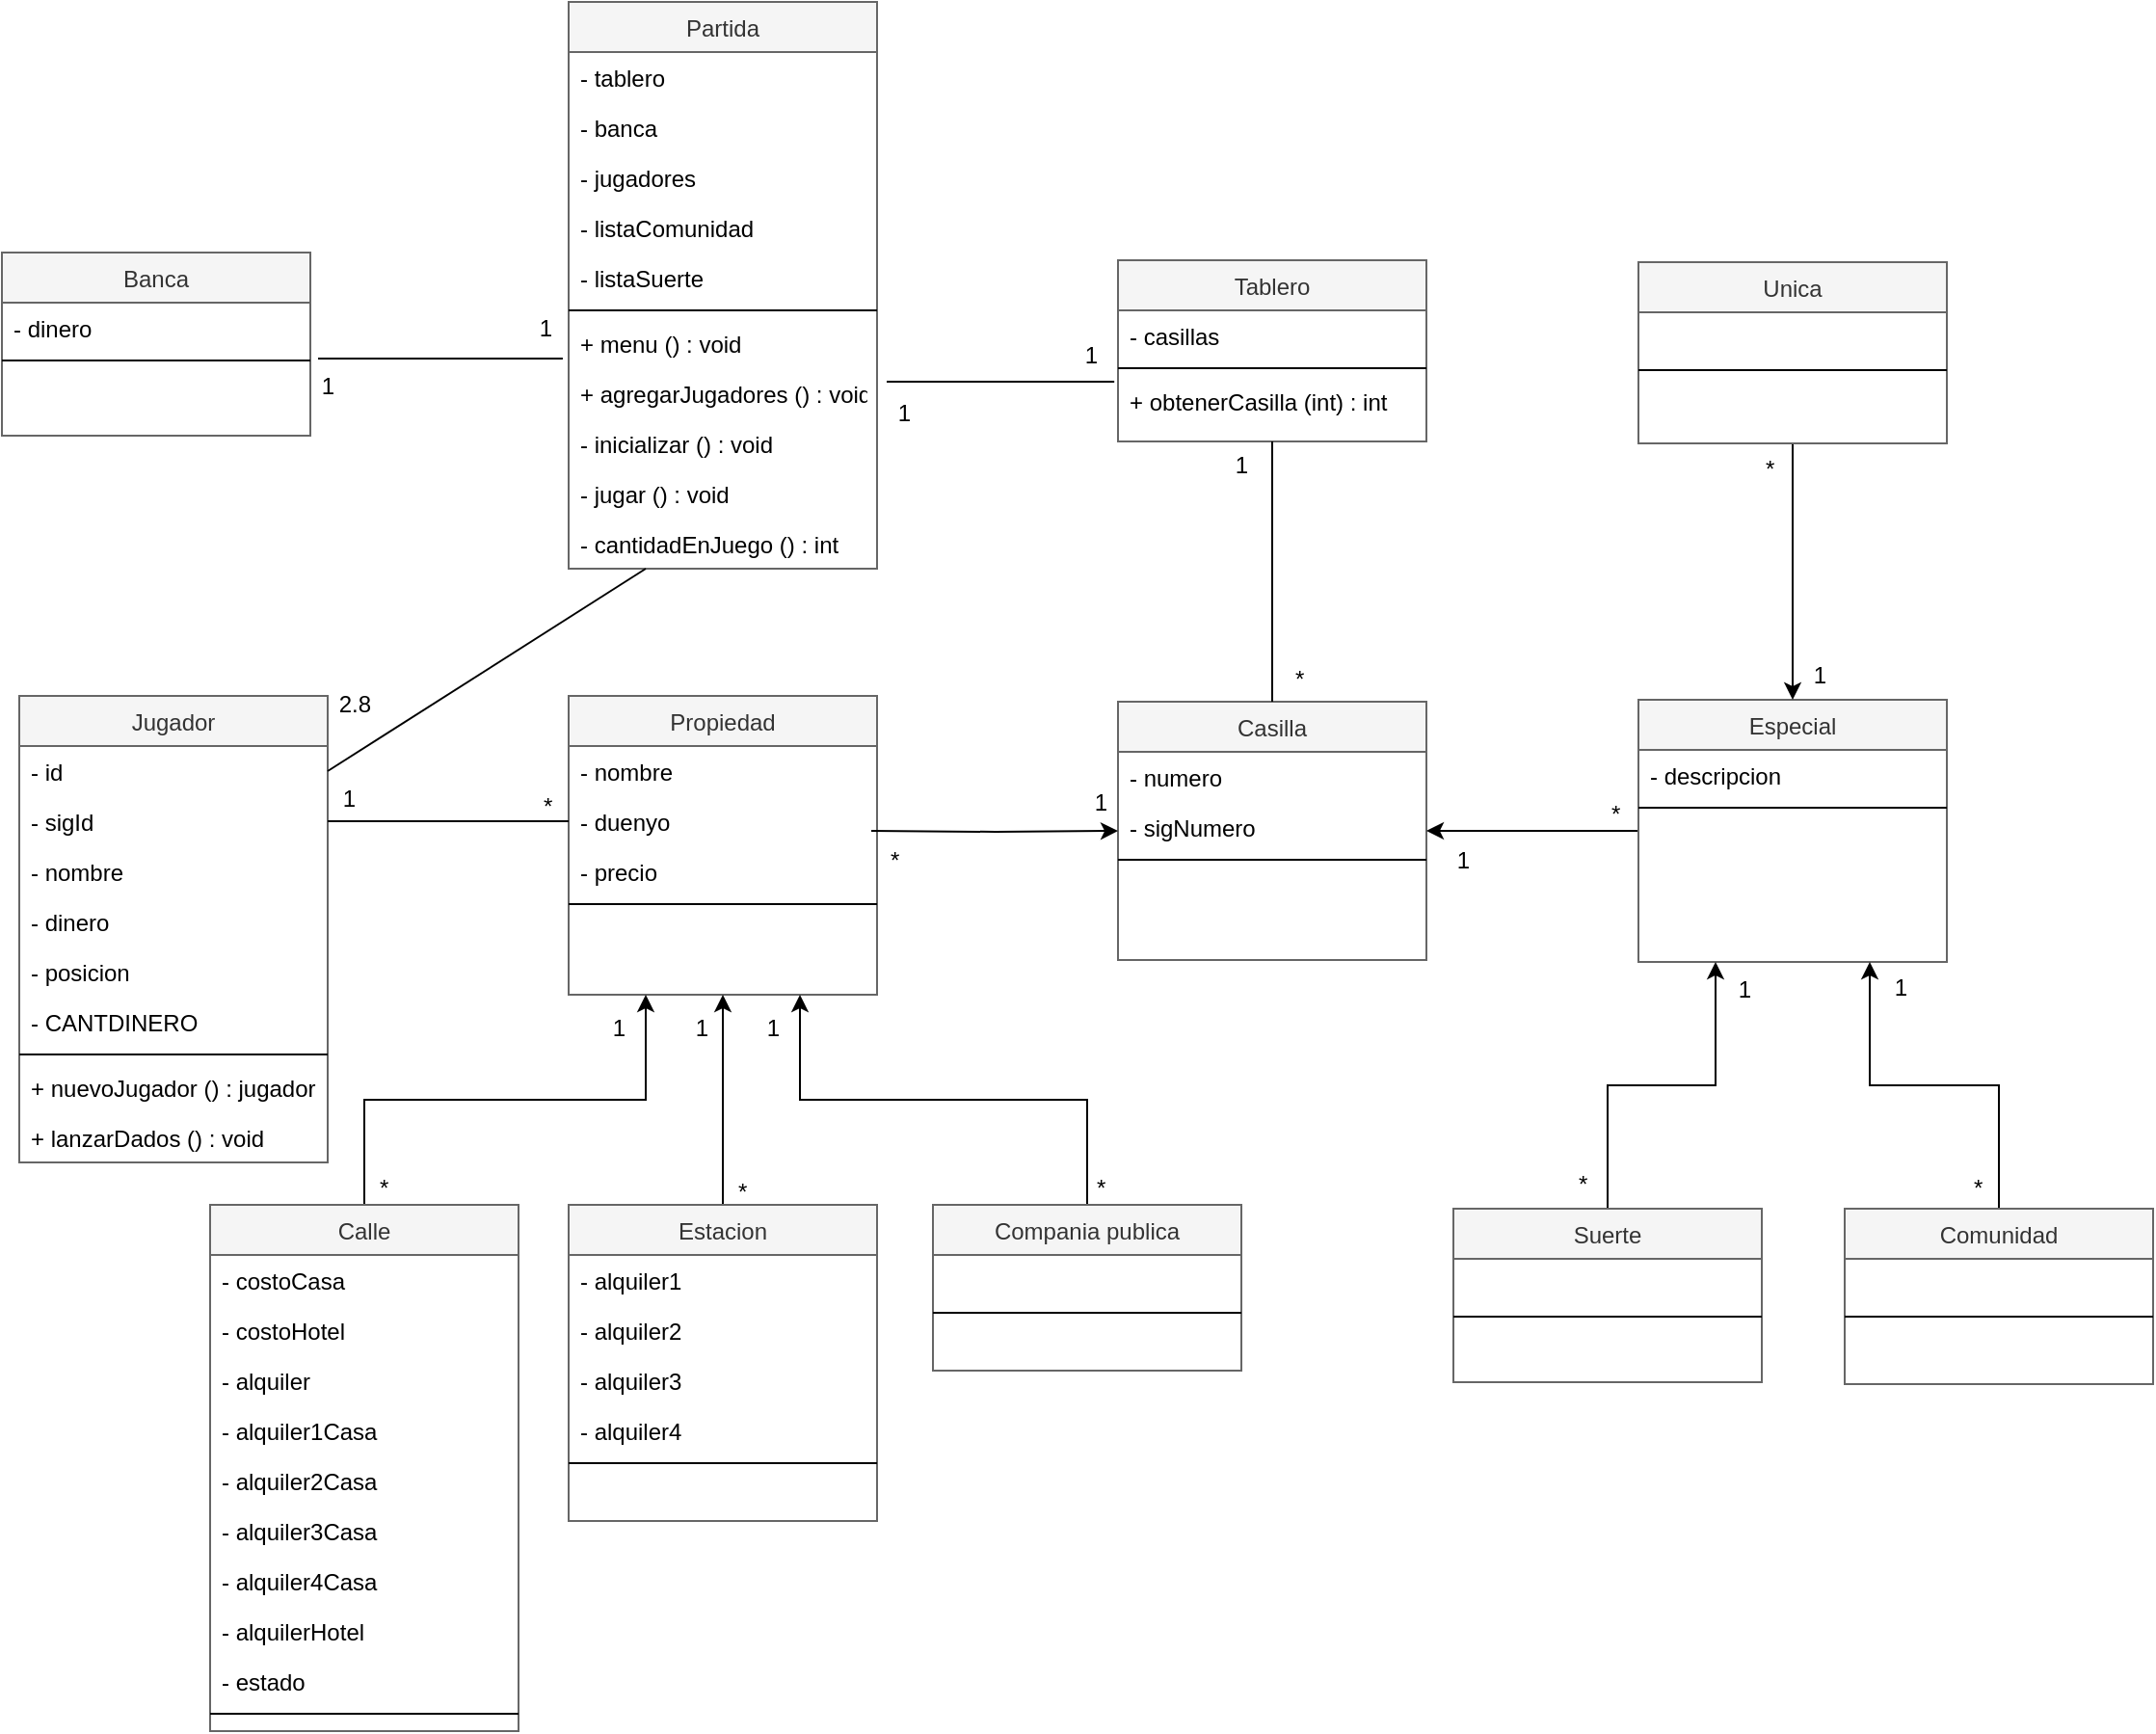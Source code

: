 <mxfile version="20.6.2" type="device"><diagram id="C5RBs43oDa-KdzZeNtuy" name="Page-1"><mxGraphModel dx="2009" dy="1981" grid="0" gridSize="10" guides="1" tooltips="1" connect="1" arrows="1" fold="1" page="1" pageScale="1" pageWidth="827" pageHeight="1169" math="0" shadow="0"><root><mxCell id="WIyWlLk6GJQsqaUBKTNV-0"/><mxCell id="WIyWlLk6GJQsqaUBKTNV-1" parent="WIyWlLk6GJQsqaUBKTNV-0"/><mxCell id="zkfFHV4jXpPFQw0GAbJ--0" value="Propiedad" style="swimlane;fontStyle=0;align=center;verticalAlign=top;childLayout=stackLayout;horizontal=1;startSize=26;horizontalStack=0;resizeParent=1;resizeLast=0;collapsible=1;marginBottom=0;rounded=0;shadow=0;strokeWidth=1;fillColor=#f5f5f5;strokeColor=#666666;fontColor=#333333;" parent="WIyWlLk6GJQsqaUBKTNV-1" vertex="1"><mxGeometry x="220" y="120" width="160" height="155" as="geometry"><mxRectangle x="230" y="140" width="160" height="26" as="alternateBounds"/></mxGeometry></mxCell><mxCell id="zkfFHV4jXpPFQw0GAbJ--1" value="- nombre" style="text;align=left;verticalAlign=top;spacingLeft=4;spacingRight=4;overflow=hidden;rotatable=0;points=[[0,0.5],[1,0.5]];portConstraint=eastwest;" parent="zkfFHV4jXpPFQw0GAbJ--0" vertex="1"><mxGeometry y="26" width="160" height="26" as="geometry"/></mxCell><mxCell id="zkfFHV4jXpPFQw0GAbJ--2" value="- duenyo" style="text;align=left;verticalAlign=top;spacingLeft=4;spacingRight=4;overflow=hidden;rotatable=0;points=[[0,0.5],[1,0.5]];portConstraint=eastwest;rounded=0;shadow=0;html=0;" parent="zkfFHV4jXpPFQw0GAbJ--0" vertex="1"><mxGeometry y="52" width="160" height="26" as="geometry"/></mxCell><mxCell id="zkfFHV4jXpPFQw0GAbJ--3" value="- precio" style="text;align=left;verticalAlign=top;spacingLeft=4;spacingRight=4;overflow=hidden;rotatable=0;points=[[0,0.5],[1,0.5]];portConstraint=eastwest;rounded=0;shadow=0;html=0;" parent="zkfFHV4jXpPFQw0GAbJ--0" vertex="1"><mxGeometry y="78" width="160" height="26" as="geometry"/></mxCell><mxCell id="zkfFHV4jXpPFQw0GAbJ--4" value="" style="line;html=1;strokeWidth=1;align=left;verticalAlign=middle;spacingTop=-1;spacingLeft=3;spacingRight=3;rotatable=0;labelPosition=right;points=[];portConstraint=eastwest;" parent="zkfFHV4jXpPFQw0GAbJ--0" vertex="1"><mxGeometry y="104" width="160" height="8" as="geometry"/></mxCell><mxCell id="zkfFHV4jXpPFQw0GAbJ--5" value="   " style="text;align=left;verticalAlign=top;spacingLeft=4;spacingRight=4;overflow=hidden;rotatable=0;points=[[0,0.5],[1,0.5]];portConstraint=eastwest;" parent="zkfFHV4jXpPFQw0GAbJ--0" vertex="1"><mxGeometry y="112" width="160" height="26" as="geometry"/></mxCell><mxCell id="VsGaquk2Kb1YiM_sSjSX-35" style="edgeStyle=orthogonalEdgeStyle;rounded=0;orthogonalLoop=1;jettySize=auto;html=1;exitX=0.5;exitY=0;exitDx=0;exitDy=0;entryX=0.25;entryY=1;entryDx=0;entryDy=0;" parent="WIyWlLk6GJQsqaUBKTNV-1" source="zkfFHV4jXpPFQw0GAbJ--6" target="zkfFHV4jXpPFQw0GAbJ--0" edge="1"><mxGeometry relative="1" as="geometry"/></mxCell><mxCell id="zkfFHV4jXpPFQw0GAbJ--6" value="Calle" style="swimlane;fontStyle=0;align=center;verticalAlign=top;childLayout=stackLayout;horizontal=1;startSize=26;horizontalStack=0;resizeParent=1;resizeLast=0;collapsible=1;marginBottom=0;rounded=0;shadow=0;strokeWidth=1;fillColor=#f5f5f5;fontColor=#333333;strokeColor=#666666;" parent="WIyWlLk6GJQsqaUBKTNV-1" vertex="1"><mxGeometry x="34" y="384" width="160" height="273" as="geometry"><mxRectangle x="130" y="380" width="160" height="26" as="alternateBounds"/></mxGeometry></mxCell><mxCell id="zkfFHV4jXpPFQw0GAbJ--7" value="- costoCasa" style="text;align=left;verticalAlign=top;spacingLeft=4;spacingRight=4;overflow=hidden;rotatable=0;points=[[0,0.5],[1,0.5]];portConstraint=eastwest;" parent="zkfFHV4jXpPFQw0GAbJ--6" vertex="1"><mxGeometry y="26" width="160" height="26" as="geometry"/></mxCell><mxCell id="VsGaquk2Kb1YiM_sSjSX-14" value="- costoHotel" style="text;align=left;verticalAlign=top;spacingLeft=4;spacingRight=4;overflow=hidden;rotatable=0;points=[[0,0.5],[1,0.5]];portConstraint=eastwest;" parent="zkfFHV4jXpPFQw0GAbJ--6" vertex="1"><mxGeometry y="52" width="160" height="26" as="geometry"/></mxCell><mxCell id="VsGaquk2Kb1YiM_sSjSX-15" value="- alquiler" style="text;align=left;verticalAlign=top;spacingLeft=4;spacingRight=4;overflow=hidden;rotatable=0;points=[[0,0.5],[1,0.5]];portConstraint=eastwest;" parent="zkfFHV4jXpPFQw0GAbJ--6" vertex="1"><mxGeometry y="78" width="160" height="26" as="geometry"/></mxCell><mxCell id="VsGaquk2Kb1YiM_sSjSX-19" value="- alquiler1Casa" style="text;align=left;verticalAlign=top;spacingLeft=4;spacingRight=4;overflow=hidden;rotatable=0;points=[[0,0.5],[1,0.5]];portConstraint=eastwest;" parent="zkfFHV4jXpPFQw0GAbJ--6" vertex="1"><mxGeometry y="104" width="160" height="26" as="geometry"/></mxCell><mxCell id="VsGaquk2Kb1YiM_sSjSX-22" value="- alquiler2Casa" style="text;align=left;verticalAlign=top;spacingLeft=4;spacingRight=4;overflow=hidden;rotatable=0;points=[[0,0.5],[1,0.5]];portConstraint=eastwest;" parent="zkfFHV4jXpPFQw0GAbJ--6" vertex="1"><mxGeometry y="130" width="160" height="26" as="geometry"/></mxCell><mxCell id="VsGaquk2Kb1YiM_sSjSX-21" value="- alquiler3Casa" style="text;align=left;verticalAlign=top;spacingLeft=4;spacingRight=4;overflow=hidden;rotatable=0;points=[[0,0.5],[1,0.5]];portConstraint=eastwest;" parent="zkfFHV4jXpPFQw0GAbJ--6" vertex="1"><mxGeometry y="156" width="160" height="26" as="geometry"/></mxCell><mxCell id="VsGaquk2Kb1YiM_sSjSX-20" value="- alquiler4Casa" style="text;align=left;verticalAlign=top;spacingLeft=4;spacingRight=4;overflow=hidden;rotatable=0;points=[[0,0.5],[1,0.5]];portConstraint=eastwest;" parent="zkfFHV4jXpPFQw0GAbJ--6" vertex="1"><mxGeometry y="182" width="160" height="26" as="geometry"/></mxCell><mxCell id="VsGaquk2Kb1YiM_sSjSX-13" value="- alquilerHotel" style="text;align=left;verticalAlign=top;spacingLeft=4;spacingRight=4;overflow=hidden;rotatable=0;points=[[0,0.5],[1,0.5]];portConstraint=eastwest;" parent="zkfFHV4jXpPFQw0GAbJ--6" vertex="1"><mxGeometry y="208" width="160" height="26" as="geometry"/></mxCell><mxCell id="l4g1ZPq2GL2OhhtErQ_M-0" value="- estado" style="text;align=left;verticalAlign=top;spacingLeft=4;spacingRight=4;overflow=hidden;rotatable=0;points=[[0,0.5],[1,0.5]];portConstraint=eastwest;" parent="zkfFHV4jXpPFQw0GAbJ--6" vertex="1"><mxGeometry y="234" width="160" height="26" as="geometry"/></mxCell><mxCell id="zkfFHV4jXpPFQw0GAbJ--9" value="" style="line;html=1;strokeWidth=1;align=left;verticalAlign=middle;spacingTop=-1;spacingLeft=3;spacingRight=3;rotatable=0;labelPosition=right;points=[];portConstraint=eastwest;" parent="zkfFHV4jXpPFQw0GAbJ--6" vertex="1"><mxGeometry y="260" width="160" height="8" as="geometry"/></mxCell><mxCell id="VsGaquk2Kb1YiM_sSjSX-42" style="edgeStyle=orthogonalEdgeStyle;rounded=0;orthogonalLoop=1;jettySize=auto;html=1;exitX=0.5;exitY=0;exitDx=0;exitDy=0;entryX=0.75;entryY=1;entryDx=0;entryDy=0;" parent="WIyWlLk6GJQsqaUBKTNV-1" source="zkfFHV4jXpPFQw0GAbJ--13" target="zkfFHV4jXpPFQw0GAbJ--0" edge="1"><mxGeometry relative="1" as="geometry"/></mxCell><mxCell id="zkfFHV4jXpPFQw0GAbJ--13" value="Compania publica" style="swimlane;fontStyle=0;align=center;verticalAlign=top;childLayout=stackLayout;horizontal=1;startSize=26;horizontalStack=0;resizeParent=1;resizeLast=0;collapsible=1;marginBottom=0;rounded=0;shadow=0;strokeWidth=1;fillColor=#f5f5f5;fontColor=#333333;strokeColor=#666666;" parent="WIyWlLk6GJQsqaUBKTNV-1" vertex="1"><mxGeometry x="409" y="384" width="160" height="86" as="geometry"><mxRectangle x="340" y="380" width="170" height="26" as="alternateBounds"/></mxGeometry></mxCell><mxCell id="zkfFHV4jXpPFQw0GAbJ--14" value=" " style="text;align=left;verticalAlign=top;spacingLeft=4;spacingRight=4;overflow=hidden;rotatable=0;points=[[0,0.5],[1,0.5]];portConstraint=eastwest;" parent="zkfFHV4jXpPFQw0GAbJ--13" vertex="1"><mxGeometry y="26" width="160" height="26" as="geometry"/></mxCell><mxCell id="zkfFHV4jXpPFQw0GAbJ--15" value="" style="line;html=1;strokeWidth=1;align=left;verticalAlign=middle;spacingTop=-1;spacingLeft=3;spacingRight=3;rotatable=0;labelPosition=right;points=[];portConstraint=eastwest;" parent="zkfFHV4jXpPFQw0GAbJ--13" vertex="1"><mxGeometry y="52" width="160" height="8" as="geometry"/></mxCell><mxCell id="VsGaquk2Kb1YiM_sSjSX-27" value=" " style="text;align=left;verticalAlign=top;spacingLeft=4;spacingRight=4;overflow=hidden;rotatable=0;points=[[0,0.5],[1,0.5]];portConstraint=eastwest;" parent="zkfFHV4jXpPFQw0GAbJ--13" vertex="1"><mxGeometry y="60" width="160" height="26" as="geometry"/></mxCell><mxCell id="zkfFHV4jXpPFQw0GAbJ--17" value="Casilla" style="swimlane;fontStyle=0;align=center;verticalAlign=top;childLayout=stackLayout;horizontal=1;startSize=26;horizontalStack=0;resizeParent=1;resizeLast=0;collapsible=1;marginBottom=0;rounded=0;shadow=0;strokeWidth=1;fillColor=#f5f5f5;fontColor=#333333;strokeColor=#666666;" parent="WIyWlLk6GJQsqaUBKTNV-1" vertex="1"><mxGeometry x="505" y="123" width="160" height="134" as="geometry"><mxRectangle x="550" y="140" width="160" height="26" as="alternateBounds"/></mxGeometry></mxCell><mxCell id="VsGaquk2Kb1YiM_sSjSX-50" value="- numero" style="text;align=left;verticalAlign=top;spacingLeft=4;spacingRight=4;overflow=hidden;rotatable=0;points=[[0,0.5],[1,0.5]];portConstraint=eastwest;rounded=0;shadow=0;html=0;" parent="zkfFHV4jXpPFQw0GAbJ--17" vertex="1"><mxGeometry y="26" width="160" height="26" as="geometry"/></mxCell><mxCell id="l4g1ZPq2GL2OhhtErQ_M-1" value="- sigNumero" style="text;align=left;verticalAlign=top;spacingLeft=4;spacingRight=4;overflow=hidden;rotatable=0;points=[[0,0.5],[1,0.5]];portConstraint=eastwest;rounded=0;shadow=0;html=0;" parent="zkfFHV4jXpPFQw0GAbJ--17" vertex="1"><mxGeometry y="52" width="160" height="26" as="geometry"/></mxCell><mxCell id="zkfFHV4jXpPFQw0GAbJ--23" value="" style="line;html=1;strokeWidth=1;align=left;verticalAlign=middle;spacingTop=-1;spacingLeft=3;spacingRight=3;rotatable=0;labelPosition=right;points=[];portConstraint=eastwest;" parent="zkfFHV4jXpPFQw0GAbJ--17" vertex="1"><mxGeometry y="78" width="160" height="8" as="geometry"/></mxCell><mxCell id="VsGaquk2Kb1YiM_sSjSX-36" style="edgeStyle=orthogonalEdgeStyle;rounded=0;orthogonalLoop=1;jettySize=auto;html=1;exitX=0.5;exitY=0;exitDx=0;exitDy=0;entryX=0.5;entryY=1;entryDx=0;entryDy=0;" parent="WIyWlLk6GJQsqaUBKTNV-1" source="VsGaquk2Kb1YiM_sSjSX-4" target="zkfFHV4jXpPFQw0GAbJ--0" edge="1"><mxGeometry relative="1" as="geometry"/></mxCell><mxCell id="VsGaquk2Kb1YiM_sSjSX-4" value="Estacion" style="swimlane;fontStyle=0;align=center;verticalAlign=top;childLayout=stackLayout;horizontal=1;startSize=26;horizontalStack=0;resizeParent=1;resizeLast=0;collapsible=1;marginBottom=0;rounded=0;shadow=0;strokeWidth=1;fillColor=#f5f5f5;fontColor=#333333;strokeColor=#666666;" parent="WIyWlLk6GJQsqaUBKTNV-1" vertex="1"><mxGeometry x="220" y="384" width="160" height="164" as="geometry"><mxRectangle x="340" y="380" width="170" height="26" as="alternateBounds"/></mxGeometry></mxCell><mxCell id="VsGaquk2Kb1YiM_sSjSX-5" value="- alquiler1" style="text;align=left;verticalAlign=top;spacingLeft=4;spacingRight=4;overflow=hidden;rotatable=0;points=[[0,0.5],[1,0.5]];portConstraint=eastwest;" parent="VsGaquk2Kb1YiM_sSjSX-4" vertex="1"><mxGeometry y="26" width="160" height="26" as="geometry"/></mxCell><mxCell id="VsGaquk2Kb1YiM_sSjSX-23" value="- alquiler2" style="text;align=left;verticalAlign=top;spacingLeft=4;spacingRight=4;overflow=hidden;rotatable=0;points=[[0,0.5],[1,0.5]];portConstraint=eastwest;" parent="VsGaquk2Kb1YiM_sSjSX-4" vertex="1"><mxGeometry y="52" width="160" height="26" as="geometry"/></mxCell><mxCell id="VsGaquk2Kb1YiM_sSjSX-26" value="- alquiler3" style="text;align=left;verticalAlign=top;spacingLeft=4;spacingRight=4;overflow=hidden;rotatable=0;points=[[0,0.5],[1,0.5]];portConstraint=eastwest;" parent="VsGaquk2Kb1YiM_sSjSX-4" vertex="1"><mxGeometry y="78" width="160" height="26" as="geometry"/></mxCell><mxCell id="VsGaquk2Kb1YiM_sSjSX-25" value="- alquiler4" style="text;align=left;verticalAlign=top;spacingLeft=4;spacingRight=4;overflow=hidden;rotatable=0;points=[[0,0.5],[1,0.5]];portConstraint=eastwest;" parent="VsGaquk2Kb1YiM_sSjSX-4" vertex="1"><mxGeometry y="104" width="160" height="26" as="geometry"/></mxCell><mxCell id="VsGaquk2Kb1YiM_sSjSX-6" value="" style="line;html=1;strokeWidth=1;align=left;verticalAlign=middle;spacingTop=-1;spacingLeft=3;spacingRight=3;rotatable=0;labelPosition=right;points=[];portConstraint=eastwest;" parent="VsGaquk2Kb1YiM_sSjSX-4" vertex="1"><mxGeometry y="130" width="160" height="8" as="geometry"/></mxCell><mxCell id="VsGaquk2Kb1YiM_sSjSX-44" value="1" style="resizable=0;align=right;verticalAlign=bottom;labelBackgroundColor=none;fontSize=12;" parent="WIyWlLk6GJQsqaUBKTNV-1" connectable="0" vertex="1"><mxGeometry x="250" y="298" as="geometry"><mxPoint x="1" y="3" as="offset"/></mxGeometry></mxCell><mxCell id="VsGaquk2Kb1YiM_sSjSX-45" value="1" style="resizable=0;align=right;verticalAlign=bottom;labelBackgroundColor=none;fontSize=12;" parent="WIyWlLk6GJQsqaUBKTNV-1" connectable="0" vertex="1"><mxGeometry x="293" y="298" as="geometry"><mxPoint x="1" y="3" as="offset"/></mxGeometry></mxCell><mxCell id="VsGaquk2Kb1YiM_sSjSX-46" value="1" style="resizable=0;align=right;verticalAlign=bottom;labelBackgroundColor=none;fontSize=12;" parent="WIyWlLk6GJQsqaUBKTNV-1" connectable="0" vertex="1"><mxGeometry x="330" y="298" as="geometry"><mxPoint x="1" y="3" as="offset"/></mxGeometry></mxCell><mxCell id="VsGaquk2Kb1YiM_sSjSX-47" value="*" style="resizable=0;align=left;verticalAlign=bottom;labelBackgroundColor=none;fontSize=12;" parent="WIyWlLk6GJQsqaUBKTNV-1" connectable="0" vertex="1"><mxGeometry x="306" y="386" as="geometry"/></mxCell><mxCell id="VsGaquk2Kb1YiM_sSjSX-48" value="*" style="resizable=0;align=left;verticalAlign=bottom;labelBackgroundColor=none;fontSize=12;" parent="WIyWlLk6GJQsqaUBKTNV-1" connectable="0" vertex="1"><mxGeometry x="120" y="384" as="geometry"/></mxCell><mxCell id="VsGaquk2Kb1YiM_sSjSX-49" value="*" style="resizable=0;align=left;verticalAlign=bottom;labelBackgroundColor=none;fontSize=12;" parent="WIyWlLk6GJQsqaUBKTNV-1" connectable="0" vertex="1"><mxGeometry x="492" y="384" as="geometry"/></mxCell><mxCell id="VsGaquk2Kb1YiM_sSjSX-51" value="Jugador" style="swimlane;fontStyle=0;align=center;verticalAlign=top;childLayout=stackLayout;horizontal=1;startSize=26;horizontalStack=0;resizeParent=1;resizeLast=0;collapsible=1;marginBottom=0;rounded=0;shadow=0;strokeWidth=1;fillColor=#f5f5f5;strokeColor=#666666;fontColor=#333333;" parent="WIyWlLk6GJQsqaUBKTNV-1" vertex="1"><mxGeometry x="-65" y="120" width="160" height="242" as="geometry"><mxRectangle x="230" y="140" width="160" height="26" as="alternateBounds"/></mxGeometry></mxCell><mxCell id="VsGaquk2Kb1YiM_sSjSX-52" value="- id" style="text;align=left;verticalAlign=top;spacingLeft=4;spacingRight=4;overflow=hidden;rotatable=0;points=[[0,0.5],[1,0.5]];portConstraint=eastwest;" parent="VsGaquk2Kb1YiM_sSjSX-51" vertex="1"><mxGeometry y="26" width="160" height="26" as="geometry"/></mxCell><mxCell id="VsGaquk2Kb1YiM_sSjSX-53" value="- sigId" style="text;align=left;verticalAlign=top;spacingLeft=4;spacingRight=4;overflow=hidden;rotatable=0;points=[[0,0.5],[1,0.5]];portConstraint=eastwest;rounded=0;shadow=0;html=0;" parent="VsGaquk2Kb1YiM_sSjSX-51" vertex="1"><mxGeometry y="52" width="160" height="26" as="geometry"/></mxCell><mxCell id="VsGaquk2Kb1YiM_sSjSX-54" value="- nombre" style="text;align=left;verticalAlign=top;spacingLeft=4;spacingRight=4;overflow=hidden;rotatable=0;points=[[0,0.5],[1,0.5]];portConstraint=eastwest;rounded=0;shadow=0;html=0;" parent="VsGaquk2Kb1YiM_sSjSX-51" vertex="1"><mxGeometry y="78" width="160" height="26" as="geometry"/></mxCell><mxCell id="VsGaquk2Kb1YiM_sSjSX-55" value="- dinero" style="text;align=left;verticalAlign=top;spacingLeft=4;spacingRight=4;overflow=hidden;rotatable=0;points=[[0,0.5],[1,0.5]];portConstraint=eastwest;rounded=0;shadow=0;html=0;" parent="VsGaquk2Kb1YiM_sSjSX-51" vertex="1"><mxGeometry y="104" width="160" height="26" as="geometry"/></mxCell><mxCell id="l4g1ZPq2GL2OhhtErQ_M-3" value="- posicion" style="text;align=left;verticalAlign=top;spacingLeft=4;spacingRight=4;overflow=hidden;rotatable=0;points=[[0,0.5],[1,0.5]];portConstraint=eastwest;rounded=0;shadow=0;html=0;" parent="VsGaquk2Kb1YiM_sSjSX-51" vertex="1"><mxGeometry y="130" width="160" height="26" as="geometry"/></mxCell><mxCell id="l4g1ZPq2GL2OhhtErQ_M-4" value="- CANTDINERO" style="text;align=left;verticalAlign=top;spacingLeft=4;spacingRight=4;overflow=hidden;rotatable=0;points=[[0,0.5],[1,0.5]];portConstraint=eastwest;rounded=0;shadow=0;html=0;" parent="VsGaquk2Kb1YiM_sSjSX-51" vertex="1"><mxGeometry y="156" width="160" height="26" as="geometry"/></mxCell><mxCell id="VsGaquk2Kb1YiM_sSjSX-56" value="" style="line;html=1;strokeWidth=1;align=left;verticalAlign=middle;spacingTop=-1;spacingLeft=3;spacingRight=3;rotatable=0;labelPosition=right;points=[];portConstraint=eastwest;" parent="VsGaquk2Kb1YiM_sSjSX-51" vertex="1"><mxGeometry y="182" width="160" height="8" as="geometry"/></mxCell><mxCell id="l4g1ZPq2GL2OhhtErQ_M-5" value="+ nuevoJugador () : jugador" style="text;align=left;verticalAlign=top;spacingLeft=4;spacingRight=4;overflow=hidden;rotatable=0;points=[[0,0.5],[1,0.5]];portConstraint=eastwest;" parent="VsGaquk2Kb1YiM_sSjSX-51" vertex="1"><mxGeometry y="190" width="160" height="26" as="geometry"/></mxCell><mxCell id="VsGaquk2Kb1YiM_sSjSX-57" value="+ lanzarDados () : void" style="text;align=left;verticalAlign=top;spacingLeft=4;spacingRight=4;overflow=hidden;rotatable=0;points=[[0,0.5],[1,0.5]];portConstraint=eastwest;" parent="VsGaquk2Kb1YiM_sSjSX-51" vertex="1"><mxGeometry y="216" width="160" height="26" as="geometry"/></mxCell><mxCell id="VsGaquk2Kb1YiM_sSjSX-58" value="*" style="resizable=0;align=left;verticalAlign=bottom;labelBackgroundColor=none;fontSize=12;" parent="WIyWlLk6GJQsqaUBKTNV-1" connectable="0" vertex="1"><mxGeometry x="205" y="186" as="geometry"/></mxCell><mxCell id="VsGaquk2Kb1YiM_sSjSX-59" value="" style="endArrow=none;html=1;rounded=0;entryX=0;entryY=0.5;entryDx=0;entryDy=0;exitX=1;exitY=0.5;exitDx=0;exitDy=0;" parent="WIyWlLk6GJQsqaUBKTNV-1" source="VsGaquk2Kb1YiM_sSjSX-53" target="zkfFHV4jXpPFQw0GAbJ--2" edge="1"><mxGeometry width="50" height="50" relative="1" as="geometry"><mxPoint x="390" y="395" as="sourcePoint"/><mxPoint x="440" y="345" as="targetPoint"/></mxGeometry></mxCell><mxCell id="VsGaquk2Kb1YiM_sSjSX-60" value="1" style="resizable=0;align=right;verticalAlign=bottom;labelBackgroundColor=none;fontSize=12;" parent="WIyWlLk6GJQsqaUBKTNV-1" connectable="0" vertex="1"><mxGeometry x="300" y="347" as="geometry"><mxPoint x="-189" y="-165" as="offset"/></mxGeometry></mxCell><mxCell id="VsGaquk2Kb1YiM_sSjSX-106" style="edgeStyle=orthogonalEdgeStyle;rounded=0;orthogonalLoop=1;jettySize=auto;html=1;entryX=1;entryY=0.5;entryDx=0;entryDy=0;" parent="WIyWlLk6GJQsqaUBKTNV-1" source="VsGaquk2Kb1YiM_sSjSX-61" target="zkfFHV4jXpPFQw0GAbJ--17" edge="1"><mxGeometry relative="1" as="geometry"/></mxCell><mxCell id="VsGaquk2Kb1YiM_sSjSX-61" value="Especial" style="swimlane;fontStyle=0;align=center;verticalAlign=top;childLayout=stackLayout;horizontal=1;startSize=26;horizontalStack=0;resizeParent=1;resizeLast=0;collapsible=1;marginBottom=0;rounded=0;shadow=0;strokeWidth=1;fillColor=#f5f5f5;strokeColor=#666666;fontColor=#333333;" parent="WIyWlLk6GJQsqaUBKTNV-1" vertex="1"><mxGeometry x="775" y="122" width="160" height="136" as="geometry"><mxRectangle x="230" y="140" width="160" height="26" as="alternateBounds"/></mxGeometry></mxCell><mxCell id="VsGaquk2Kb1YiM_sSjSX-62" value="- descripcion" style="text;align=left;verticalAlign=top;spacingLeft=4;spacingRight=4;overflow=hidden;rotatable=0;points=[[0,0.5],[1,0.5]];portConstraint=eastwest;" parent="VsGaquk2Kb1YiM_sSjSX-61" vertex="1"><mxGeometry y="26" width="160" height="26" as="geometry"/></mxCell><mxCell id="VsGaquk2Kb1YiM_sSjSX-66" value="" style="line;html=1;strokeWidth=1;align=left;verticalAlign=middle;spacingTop=-1;spacingLeft=3;spacingRight=3;rotatable=0;labelPosition=right;points=[];portConstraint=eastwest;" parent="VsGaquk2Kb1YiM_sSjSX-61" vertex="1"><mxGeometry y="52" width="160" height="8" as="geometry"/></mxCell><mxCell id="VsGaquk2Kb1YiM_sSjSX-67" value="   " style="text;align=left;verticalAlign=top;spacingLeft=4;spacingRight=4;overflow=hidden;rotatable=0;points=[[0,0.5],[1,0.5]];portConstraint=eastwest;" parent="VsGaquk2Kb1YiM_sSjSX-61" vertex="1"><mxGeometry y="60" width="160" height="26" as="geometry"/></mxCell><mxCell id="VsGaquk2Kb1YiM_sSjSX-78" style="edgeStyle=orthogonalEdgeStyle;rounded=0;orthogonalLoop=1;jettySize=auto;html=1;exitX=0.5;exitY=0;exitDx=0;exitDy=0;entryX=0.25;entryY=1;entryDx=0;entryDy=0;" parent="WIyWlLk6GJQsqaUBKTNV-1" source="VsGaquk2Kb1YiM_sSjSX-68" target="VsGaquk2Kb1YiM_sSjSX-61" edge="1"><mxGeometry relative="1" as="geometry"/></mxCell><mxCell id="VsGaquk2Kb1YiM_sSjSX-68" value="Suerte" style="swimlane;fontStyle=0;align=center;verticalAlign=top;childLayout=stackLayout;horizontal=1;startSize=26;horizontalStack=0;resizeParent=1;resizeLast=0;collapsible=1;marginBottom=0;rounded=0;shadow=0;strokeWidth=1;fillColor=#f5f5f5;strokeColor=#666666;fontColor=#333333;" parent="WIyWlLk6GJQsqaUBKTNV-1" vertex="1"><mxGeometry x="679" y="386" width="160" height="90" as="geometry"><mxRectangle x="230" y="140" width="160" height="26" as="alternateBounds"/></mxGeometry></mxCell><mxCell id="VsGaquk2Kb1YiM_sSjSX-69" value="  " style="text;align=left;verticalAlign=top;spacingLeft=4;spacingRight=4;overflow=hidden;rotatable=0;points=[[0,0.5],[1,0.5]];portConstraint=eastwest;" parent="VsGaquk2Kb1YiM_sSjSX-68" vertex="1"><mxGeometry y="26" width="160" height="26" as="geometry"/></mxCell><mxCell id="VsGaquk2Kb1YiM_sSjSX-71" value="" style="line;html=1;strokeWidth=1;align=left;verticalAlign=middle;spacingTop=-1;spacingLeft=3;spacingRight=3;rotatable=0;labelPosition=right;points=[];portConstraint=eastwest;" parent="VsGaquk2Kb1YiM_sSjSX-68" vertex="1"><mxGeometry y="52" width="160" height="8" as="geometry"/></mxCell><mxCell id="VsGaquk2Kb1YiM_sSjSX-72" value="   " style="text;align=left;verticalAlign=top;spacingLeft=4;spacingRight=4;overflow=hidden;rotatable=0;points=[[0,0.5],[1,0.5]];portConstraint=eastwest;" parent="VsGaquk2Kb1YiM_sSjSX-68" vertex="1"><mxGeometry y="60" width="160" height="26" as="geometry"/></mxCell><mxCell id="VsGaquk2Kb1YiM_sSjSX-79" style="edgeStyle=orthogonalEdgeStyle;rounded=0;orthogonalLoop=1;jettySize=auto;html=1;exitX=0.5;exitY=0;exitDx=0;exitDy=0;entryX=0.75;entryY=1;entryDx=0;entryDy=0;" parent="WIyWlLk6GJQsqaUBKTNV-1" source="VsGaquk2Kb1YiM_sSjSX-73" target="VsGaquk2Kb1YiM_sSjSX-61" edge="1"><mxGeometry relative="1" as="geometry"/></mxCell><mxCell id="VsGaquk2Kb1YiM_sSjSX-73" value="Comunidad" style="swimlane;fontStyle=0;align=center;verticalAlign=top;childLayout=stackLayout;horizontal=1;startSize=26;horizontalStack=0;resizeParent=1;resizeLast=0;collapsible=1;marginBottom=0;rounded=0;shadow=0;strokeWidth=1;fillColor=#f5f5f5;strokeColor=#666666;fontColor=#333333;" parent="WIyWlLk6GJQsqaUBKTNV-1" vertex="1"><mxGeometry x="882" y="386" width="160" height="91" as="geometry"><mxRectangle x="230" y="140" width="160" height="26" as="alternateBounds"/></mxGeometry></mxCell><mxCell id="VsGaquk2Kb1YiM_sSjSX-74" value="  " style="text;align=left;verticalAlign=top;spacingLeft=4;spacingRight=4;overflow=hidden;rotatable=0;points=[[0,0.5],[1,0.5]];portConstraint=eastwest;" parent="VsGaquk2Kb1YiM_sSjSX-73" vertex="1"><mxGeometry y="26" width="160" height="26" as="geometry"/></mxCell><mxCell id="VsGaquk2Kb1YiM_sSjSX-76" value="" style="line;html=1;strokeWidth=1;align=left;verticalAlign=middle;spacingTop=-1;spacingLeft=3;spacingRight=3;rotatable=0;labelPosition=right;points=[];portConstraint=eastwest;" parent="VsGaquk2Kb1YiM_sSjSX-73" vertex="1"><mxGeometry y="52" width="160" height="8" as="geometry"/></mxCell><mxCell id="VsGaquk2Kb1YiM_sSjSX-77" value="   " style="text;align=left;verticalAlign=top;spacingLeft=4;spacingRight=4;overflow=hidden;rotatable=0;points=[[0,0.5],[1,0.5]];portConstraint=eastwest;" parent="VsGaquk2Kb1YiM_sSjSX-73" vertex="1"><mxGeometry y="60" width="160" height="26" as="geometry"/></mxCell><mxCell id="VsGaquk2Kb1YiM_sSjSX-81" value="1" style="resizable=0;align=right;verticalAlign=bottom;labelBackgroundColor=none;fontSize=12;" parent="WIyWlLk6GJQsqaUBKTNV-1" connectable="0" vertex="1"><mxGeometry x="835" y="281" as="geometry"/></mxCell><mxCell id="VsGaquk2Kb1YiM_sSjSX-82" value="1" style="resizable=0;align=right;verticalAlign=bottom;labelBackgroundColor=none;fontSize=12;" parent="WIyWlLk6GJQsqaUBKTNV-1" connectable="0" vertex="1"><mxGeometry x="696" y="333" as="geometry"><mxPoint x="220" y="-53" as="offset"/></mxGeometry></mxCell><mxCell id="VsGaquk2Kb1YiM_sSjSX-83" value="*" style="resizable=0;align=left;verticalAlign=bottom;labelBackgroundColor=none;fontSize=12;" parent="WIyWlLk6GJQsqaUBKTNV-1" connectable="0" vertex="1"><mxGeometry x="742" y="382" as="geometry"/></mxCell><mxCell id="VsGaquk2Kb1YiM_sSjSX-90" value="*" style="resizable=0;align=left;verticalAlign=bottom;labelBackgroundColor=none;fontSize=12;" parent="WIyWlLk6GJQsqaUBKTNV-1" connectable="0" vertex="1"><mxGeometry x="947" y="384" as="geometry"/></mxCell><mxCell id="VsGaquk2Kb1YiM_sSjSX-101" style="edgeStyle=orthogonalEdgeStyle;rounded=0;orthogonalLoop=1;jettySize=auto;html=1;exitX=0.5;exitY=1;exitDx=0;exitDy=0;" parent="WIyWlLk6GJQsqaUBKTNV-1" source="VsGaquk2Kb1YiM_sSjSX-91" target="VsGaquk2Kb1YiM_sSjSX-61" edge="1"><mxGeometry relative="1" as="geometry"/></mxCell><mxCell id="VsGaquk2Kb1YiM_sSjSX-91" value="Unica" style="swimlane;fontStyle=0;align=center;verticalAlign=top;childLayout=stackLayout;horizontal=1;startSize=26;horizontalStack=0;resizeParent=1;resizeLast=0;collapsible=1;marginBottom=0;rounded=0;shadow=0;strokeWidth=1;fillColor=#f5f5f5;strokeColor=#666666;fontColor=#333333;" parent="WIyWlLk6GJQsqaUBKTNV-1" vertex="1"><mxGeometry x="775" y="-105" width="160" height="94" as="geometry"><mxRectangle x="230" y="140" width="160" height="26" as="alternateBounds"/></mxGeometry></mxCell><mxCell id="VsGaquk2Kb1YiM_sSjSX-93" value="   " style="text;align=left;verticalAlign=top;spacingLeft=4;spacingRight=4;overflow=hidden;rotatable=0;points=[[0,0.5],[1,0.5]];portConstraint=eastwest;rounded=0;shadow=0;html=0;" parent="VsGaquk2Kb1YiM_sSjSX-91" vertex="1"><mxGeometry y="26" width="160" height="26" as="geometry"/></mxCell><mxCell id="VsGaquk2Kb1YiM_sSjSX-94" value="" style="line;html=1;strokeWidth=1;align=left;verticalAlign=middle;spacingTop=-1;spacingLeft=3;spacingRight=3;rotatable=0;labelPosition=right;points=[];portConstraint=eastwest;" parent="VsGaquk2Kb1YiM_sSjSX-91" vertex="1"><mxGeometry y="52" width="160" height="8" as="geometry"/></mxCell><mxCell id="VsGaquk2Kb1YiM_sSjSX-95" value="   " style="text;align=left;verticalAlign=top;spacingLeft=4;spacingRight=4;overflow=hidden;rotatable=0;points=[[0,0.5],[1,0.5]];portConstraint=eastwest;" parent="VsGaquk2Kb1YiM_sSjSX-91" vertex="1"><mxGeometry y="60" width="160" height="26" as="geometry"/></mxCell><mxCell id="VsGaquk2Kb1YiM_sSjSX-102" value="*" style="resizable=0;align=left;verticalAlign=bottom;labelBackgroundColor=none;fontSize=12;" parent="WIyWlLk6GJQsqaUBKTNV-1" connectable="0" vertex="1"><mxGeometry x="839" y="11" as="geometry"/></mxCell><mxCell id="VsGaquk2Kb1YiM_sSjSX-103" value="1" style="resizable=0;align=right;verticalAlign=bottom;labelBackgroundColor=none;fontSize=12;" parent="WIyWlLk6GJQsqaUBKTNV-1" connectable="0" vertex="1"><mxGeometry x="654" y="171" as="geometry"><mxPoint x="220" y="-53" as="offset"/></mxGeometry></mxCell><mxCell id="VsGaquk2Kb1YiM_sSjSX-108" value="1" style="resizable=0;align=right;verticalAlign=bottom;labelBackgroundColor=none;fontSize=12;" parent="WIyWlLk6GJQsqaUBKTNV-1" connectable="0" vertex="1"><mxGeometry x="689" y="214" as="geometry"/></mxCell><mxCell id="VsGaquk2Kb1YiM_sSjSX-109" value="*" style="resizable=0;align=left;verticalAlign=bottom;labelBackgroundColor=none;fontSize=12;" parent="WIyWlLk6GJQsqaUBKTNV-1" connectable="0" vertex="1"><mxGeometry x="759" y="190" as="geometry"/></mxCell><mxCell id="VsGaquk2Kb1YiM_sSjSX-114" style="edgeStyle=orthogonalEdgeStyle;rounded=0;orthogonalLoop=1;jettySize=auto;html=1;entryX=0;entryY=0.5;entryDx=0;entryDy=0;" parent="WIyWlLk6GJQsqaUBKTNV-1" target="zkfFHV4jXpPFQw0GAbJ--17" edge="1"><mxGeometry relative="1" as="geometry"><mxPoint x="377" y="190" as="sourcePoint"/></mxGeometry></mxCell><mxCell id="VsGaquk2Kb1YiM_sSjSX-118" value="*" style="resizable=0;align=left;verticalAlign=bottom;labelBackgroundColor=none;fontSize=12;" parent="WIyWlLk6GJQsqaUBKTNV-1" connectable="0" vertex="1"><mxGeometry x="385" y="214" as="geometry"/></mxCell><mxCell id="VsGaquk2Kb1YiM_sSjSX-119" value="1" style="resizable=0;align=right;verticalAlign=bottom;labelBackgroundColor=none;fontSize=12;" parent="WIyWlLk6GJQsqaUBKTNV-1" connectable="0" vertex="1"><mxGeometry x="690" y="349" as="geometry"><mxPoint x="-189" y="-165" as="offset"/></mxGeometry></mxCell><mxCell id="VsGaquk2Kb1YiM_sSjSX-120" value="Partida" style="swimlane;fontStyle=0;align=center;verticalAlign=top;childLayout=stackLayout;horizontal=1;startSize=26;horizontalStack=0;resizeParent=1;resizeLast=0;collapsible=1;marginBottom=0;rounded=0;shadow=0;strokeWidth=1;fillColor=#f5f5f5;strokeColor=#666666;fontColor=#333333;" parent="WIyWlLk6GJQsqaUBKTNV-1" vertex="1"><mxGeometry x="220" y="-240" width="160" height="294" as="geometry"><mxRectangle x="230" y="140" width="160" height="26" as="alternateBounds"/></mxGeometry></mxCell><mxCell id="VsGaquk2Kb1YiM_sSjSX-121" value="- tablero" style="text;align=left;verticalAlign=top;spacingLeft=4;spacingRight=4;overflow=hidden;rotatable=0;points=[[0,0.5],[1,0.5]];portConstraint=eastwest;" parent="VsGaquk2Kb1YiM_sSjSX-120" vertex="1"><mxGeometry y="26" width="160" height="26" as="geometry"/></mxCell><mxCell id="l4g1ZPq2GL2OhhtErQ_M-7" value="- banca" style="text;align=left;verticalAlign=top;spacingLeft=4;spacingRight=4;overflow=hidden;rotatable=0;points=[[0,0.5],[1,0.5]];portConstraint=eastwest;" parent="VsGaquk2Kb1YiM_sSjSX-120" vertex="1"><mxGeometry y="52" width="160" height="26" as="geometry"/></mxCell><mxCell id="l4g1ZPq2GL2OhhtErQ_M-8" value="- jugadores" style="text;align=left;verticalAlign=top;spacingLeft=4;spacingRight=4;overflow=hidden;rotatable=0;points=[[0,0.5],[1,0.5]];portConstraint=eastwest;" parent="VsGaquk2Kb1YiM_sSjSX-120" vertex="1"><mxGeometry y="78" width="160" height="26" as="geometry"/></mxCell><mxCell id="l4g1ZPq2GL2OhhtErQ_M-6" value="- listaComunidad" style="text;align=left;verticalAlign=top;spacingLeft=4;spacingRight=4;overflow=hidden;rotatable=0;points=[[0,0.5],[1,0.5]];portConstraint=eastwest;" parent="VsGaquk2Kb1YiM_sSjSX-120" vertex="1"><mxGeometry y="104" width="160" height="26" as="geometry"/></mxCell><mxCell id="l4g1ZPq2GL2OhhtErQ_M-9" value="- listaSuerte" style="text;align=left;verticalAlign=top;spacingLeft=4;spacingRight=4;overflow=hidden;rotatable=0;points=[[0,0.5],[1,0.5]];portConstraint=eastwest;" parent="VsGaquk2Kb1YiM_sSjSX-120" vertex="1"><mxGeometry y="130" width="160" height="26" as="geometry"/></mxCell><mxCell id="VsGaquk2Kb1YiM_sSjSX-125" value="" style="line;html=1;strokeWidth=1;align=left;verticalAlign=middle;spacingTop=-1;spacingLeft=3;spacingRight=3;rotatable=0;labelPosition=right;points=[];portConstraint=eastwest;" parent="VsGaquk2Kb1YiM_sSjSX-120" vertex="1"><mxGeometry y="156" width="160" height="8" as="geometry"/></mxCell><mxCell id="l4g1ZPq2GL2OhhtErQ_M-11" value="+ menu () : void" style="text;align=left;verticalAlign=top;spacingLeft=4;spacingRight=4;overflow=hidden;rotatable=0;points=[[0,0.5],[1,0.5]];portConstraint=eastwest;" parent="VsGaquk2Kb1YiM_sSjSX-120" vertex="1"><mxGeometry y="164" width="160" height="26" as="geometry"/></mxCell><mxCell id="l4g1ZPq2GL2OhhtErQ_M-13" value="+ agregarJugadores () : void" style="text;align=left;verticalAlign=top;spacingLeft=4;spacingRight=4;overflow=hidden;rotatable=0;points=[[0,0.5],[1,0.5]];portConstraint=eastwest;" parent="VsGaquk2Kb1YiM_sSjSX-120" vertex="1"><mxGeometry y="190" width="160" height="26" as="geometry"/></mxCell><mxCell id="l4g1ZPq2GL2OhhtErQ_M-14" value="- inicializar () : void" style="text;align=left;verticalAlign=top;spacingLeft=4;spacingRight=4;overflow=hidden;rotatable=0;points=[[0,0.5],[1,0.5]];portConstraint=eastwest;" parent="VsGaquk2Kb1YiM_sSjSX-120" vertex="1"><mxGeometry y="216" width="160" height="26" as="geometry"/></mxCell><mxCell id="l4g1ZPq2GL2OhhtErQ_M-16" value="- jugar () : void" style="text;align=left;verticalAlign=top;spacingLeft=4;spacingRight=4;overflow=hidden;rotatable=0;points=[[0,0.5],[1,0.5]];portConstraint=eastwest;" parent="VsGaquk2Kb1YiM_sSjSX-120" vertex="1"><mxGeometry y="242" width="160" height="26" as="geometry"/></mxCell><mxCell id="VsGaquk2Kb1YiM_sSjSX-126" value="- cantidadEnJuego () : int" style="text;align=left;verticalAlign=top;spacingLeft=4;spacingRight=4;overflow=hidden;rotatable=0;points=[[0,0.5],[1,0.5]];portConstraint=eastwest;" parent="VsGaquk2Kb1YiM_sSjSX-120" vertex="1"><mxGeometry y="268" width="160" height="26" as="geometry"/></mxCell><mxCell id="VsGaquk2Kb1YiM_sSjSX-127" value="Banca" style="swimlane;fontStyle=0;align=center;verticalAlign=top;childLayout=stackLayout;horizontal=1;startSize=26;horizontalStack=0;resizeParent=1;resizeLast=0;collapsible=1;marginBottom=0;rounded=0;shadow=0;strokeWidth=1;fillColor=#f5f5f5;strokeColor=#666666;fontColor=#333333;" parent="WIyWlLk6GJQsqaUBKTNV-1" vertex="1"><mxGeometry x="-74" y="-110" width="160" height="95" as="geometry"><mxRectangle x="230" y="140" width="160" height="26" as="alternateBounds"/></mxGeometry></mxCell><mxCell id="VsGaquk2Kb1YiM_sSjSX-141" value="- dinero" style="text;align=left;verticalAlign=top;spacingLeft=4;spacingRight=4;overflow=hidden;rotatable=0;points=[[0,0.5],[1,0.5]];portConstraint=eastwest;" parent="VsGaquk2Kb1YiM_sSjSX-127" vertex="1"><mxGeometry y="26" width="160" height="26" as="geometry"/></mxCell><mxCell id="VsGaquk2Kb1YiM_sSjSX-132" value="" style="line;html=1;strokeWidth=1;align=left;verticalAlign=middle;spacingTop=-1;spacingLeft=3;spacingRight=3;rotatable=0;labelPosition=right;points=[];portConstraint=eastwest;" parent="VsGaquk2Kb1YiM_sSjSX-127" vertex="1"><mxGeometry y="52" width="160" height="8" as="geometry"/></mxCell><mxCell id="VsGaquk2Kb1YiM_sSjSX-134" value="" style="endArrow=none;html=1;rounded=0;exitX=1.025;exitY=1.115;exitDx=0;exitDy=0;exitPerimeter=0;entryX=-0.019;entryY=0.808;entryDx=0;entryDy=0;entryPerimeter=0;" parent="WIyWlLk6GJQsqaUBKTNV-1" source="VsGaquk2Kb1YiM_sSjSX-141" target="l4g1ZPq2GL2OhhtErQ_M-11" edge="1"><mxGeometry width="50" height="50" relative="1" as="geometry"><mxPoint x="89" y="-169" as="sourcePoint"/><mxPoint x="217" y="-169" as="targetPoint"/></mxGeometry></mxCell><mxCell id="VsGaquk2Kb1YiM_sSjSX-135" value="1" style="resizable=0;align=right;verticalAlign=bottom;labelBackgroundColor=none;fontSize=12;" parent="WIyWlLk6GJQsqaUBKTNV-1" connectable="0" vertex="1"><mxGeometry x="289" y="133" as="geometry"><mxPoint x="-189" y="-165" as="offset"/></mxGeometry></mxCell><mxCell id="VsGaquk2Kb1YiM_sSjSX-136" value="1" style="resizable=0;align=right;verticalAlign=bottom;labelBackgroundColor=none;fontSize=12;" parent="WIyWlLk6GJQsqaUBKTNV-1" connectable="0" vertex="1"><mxGeometry x="402" y="103" as="geometry"><mxPoint x="-189" y="-165" as="offset"/></mxGeometry></mxCell><mxCell id="VsGaquk2Kb1YiM_sSjSX-137" value="" style="endArrow=none;html=1;rounded=0;exitX=1;exitY=0.5;exitDx=0;exitDy=0;entryX=0.25;entryY=1;entryDx=0;entryDy=0;" parent="WIyWlLk6GJQsqaUBKTNV-1" source="VsGaquk2Kb1YiM_sSjSX-52" target="VsGaquk2Kb1YiM_sSjSX-120" edge="1"><mxGeometry width="50" height="50" relative="1" as="geometry"><mxPoint x="160" y="102" as="sourcePoint"/><mxPoint x="210" y="52" as="targetPoint"/></mxGeometry></mxCell><mxCell id="VsGaquk2Kb1YiM_sSjSX-139" value="2.8" style="resizable=0;align=right;verticalAlign=bottom;labelBackgroundColor=none;fontSize=12;" parent="WIyWlLk6GJQsqaUBKTNV-1" connectable="0" vertex="1"><mxGeometry x="308" y="298" as="geometry"><mxPoint x="-189" y="-165" as="offset"/></mxGeometry></mxCell><mxCell id="VsGaquk2Kb1YiM_sSjSX-152" value="Tablero" style="swimlane;fontStyle=0;align=center;verticalAlign=top;childLayout=stackLayout;horizontal=1;startSize=26;horizontalStack=0;resizeParent=1;resizeLast=0;collapsible=1;marginBottom=0;rounded=0;shadow=0;strokeWidth=1;fillColor=#f5f5f5;strokeColor=#666666;fontColor=#333333;" parent="WIyWlLk6GJQsqaUBKTNV-1" vertex="1"><mxGeometry x="505" y="-106" width="160" height="94" as="geometry"><mxRectangle x="230" y="140" width="160" height="26" as="alternateBounds"/></mxGeometry></mxCell><mxCell id="VsGaquk2Kb1YiM_sSjSX-153" value="- casillas" style="text;align=left;verticalAlign=top;spacingLeft=4;spacingRight=4;overflow=hidden;rotatable=0;points=[[0,0.5],[1,0.5]];portConstraint=eastwest;rounded=0;shadow=0;html=0;" parent="VsGaquk2Kb1YiM_sSjSX-152" vertex="1"><mxGeometry y="26" width="160" height="26" as="geometry"/></mxCell><mxCell id="VsGaquk2Kb1YiM_sSjSX-154" value="" style="line;html=1;strokeWidth=1;align=left;verticalAlign=middle;spacingTop=-1;spacingLeft=3;spacingRight=3;rotatable=0;labelPosition=right;points=[];portConstraint=eastwest;" parent="VsGaquk2Kb1YiM_sSjSX-152" vertex="1"><mxGeometry y="52" width="160" height="8" as="geometry"/></mxCell><mxCell id="VsGaquk2Kb1YiM_sSjSX-155" value="+ obtenerCasilla (int) : int" style="text;align=left;verticalAlign=top;spacingLeft=4;spacingRight=4;overflow=hidden;rotatable=0;points=[[0,0.5],[1,0.5]];portConstraint=eastwest;" parent="VsGaquk2Kb1YiM_sSjSX-152" vertex="1"><mxGeometry y="60" width="160" height="26" as="geometry"/></mxCell><mxCell id="VsGaquk2Kb1YiM_sSjSX-156" value="" style="endArrow=none;html=1;rounded=0;entryX=-0.012;entryY=0.115;entryDx=0;entryDy=0;entryPerimeter=0;" parent="WIyWlLk6GJQsqaUBKTNV-1" target="VsGaquk2Kb1YiM_sSjSX-155" edge="1"><mxGeometry width="50" height="50" relative="1" as="geometry"><mxPoint x="385" y="-43" as="sourcePoint"/><mxPoint x="491" y="-59" as="targetPoint"/></mxGeometry></mxCell><mxCell id="VsGaquk2Kb1YiM_sSjSX-159" value="1" style="resizable=0;align=right;verticalAlign=bottom;labelBackgroundColor=none;fontSize=12;" parent="WIyWlLk6GJQsqaUBKTNV-1" connectable="0" vertex="1"><mxGeometry x="588" y="147" as="geometry"><mxPoint x="-189" y="-165" as="offset"/></mxGeometry></mxCell><mxCell id="VsGaquk2Kb1YiM_sSjSX-160" value="1" style="resizable=0;align=right;verticalAlign=bottom;labelBackgroundColor=none;fontSize=12;" parent="WIyWlLk6GJQsqaUBKTNV-1" connectable="0" vertex="1"><mxGeometry x="685" y="117" as="geometry"><mxPoint x="-189" y="-165" as="offset"/></mxGeometry></mxCell><mxCell id="VsGaquk2Kb1YiM_sSjSX-161" value="" style="endArrow=none;html=1;rounded=0;entryX=0.5;entryY=1;entryDx=0;entryDy=0;exitX=0.5;exitY=0;exitDx=0;exitDy=0;" parent="WIyWlLk6GJQsqaUBKTNV-1" source="zkfFHV4jXpPFQw0GAbJ--17" target="VsGaquk2Kb1YiM_sSjSX-152" edge="1"><mxGeometry width="50" height="50" relative="1" as="geometry"><mxPoint x="566" y="74" as="sourcePoint"/><mxPoint x="616" y="24" as="targetPoint"/></mxGeometry></mxCell><mxCell id="VsGaquk2Kb1YiM_sSjSX-162" value="1" style="resizable=0;align=right;verticalAlign=bottom;labelBackgroundColor=none;fontSize=12;" parent="WIyWlLk6GJQsqaUBKTNV-1" connectable="0" vertex="1"><mxGeometry x="763" y="174" as="geometry"><mxPoint x="-189" y="-165" as="offset"/></mxGeometry></mxCell><mxCell id="VsGaquk2Kb1YiM_sSjSX-163" value="*" style="resizable=0;align=left;verticalAlign=bottom;labelBackgroundColor=none;fontSize=12;" parent="WIyWlLk6GJQsqaUBKTNV-1" connectable="0" vertex="1"><mxGeometry x="595" y="120" as="geometry"/></mxCell></root></mxGraphModel></diagram></mxfile>